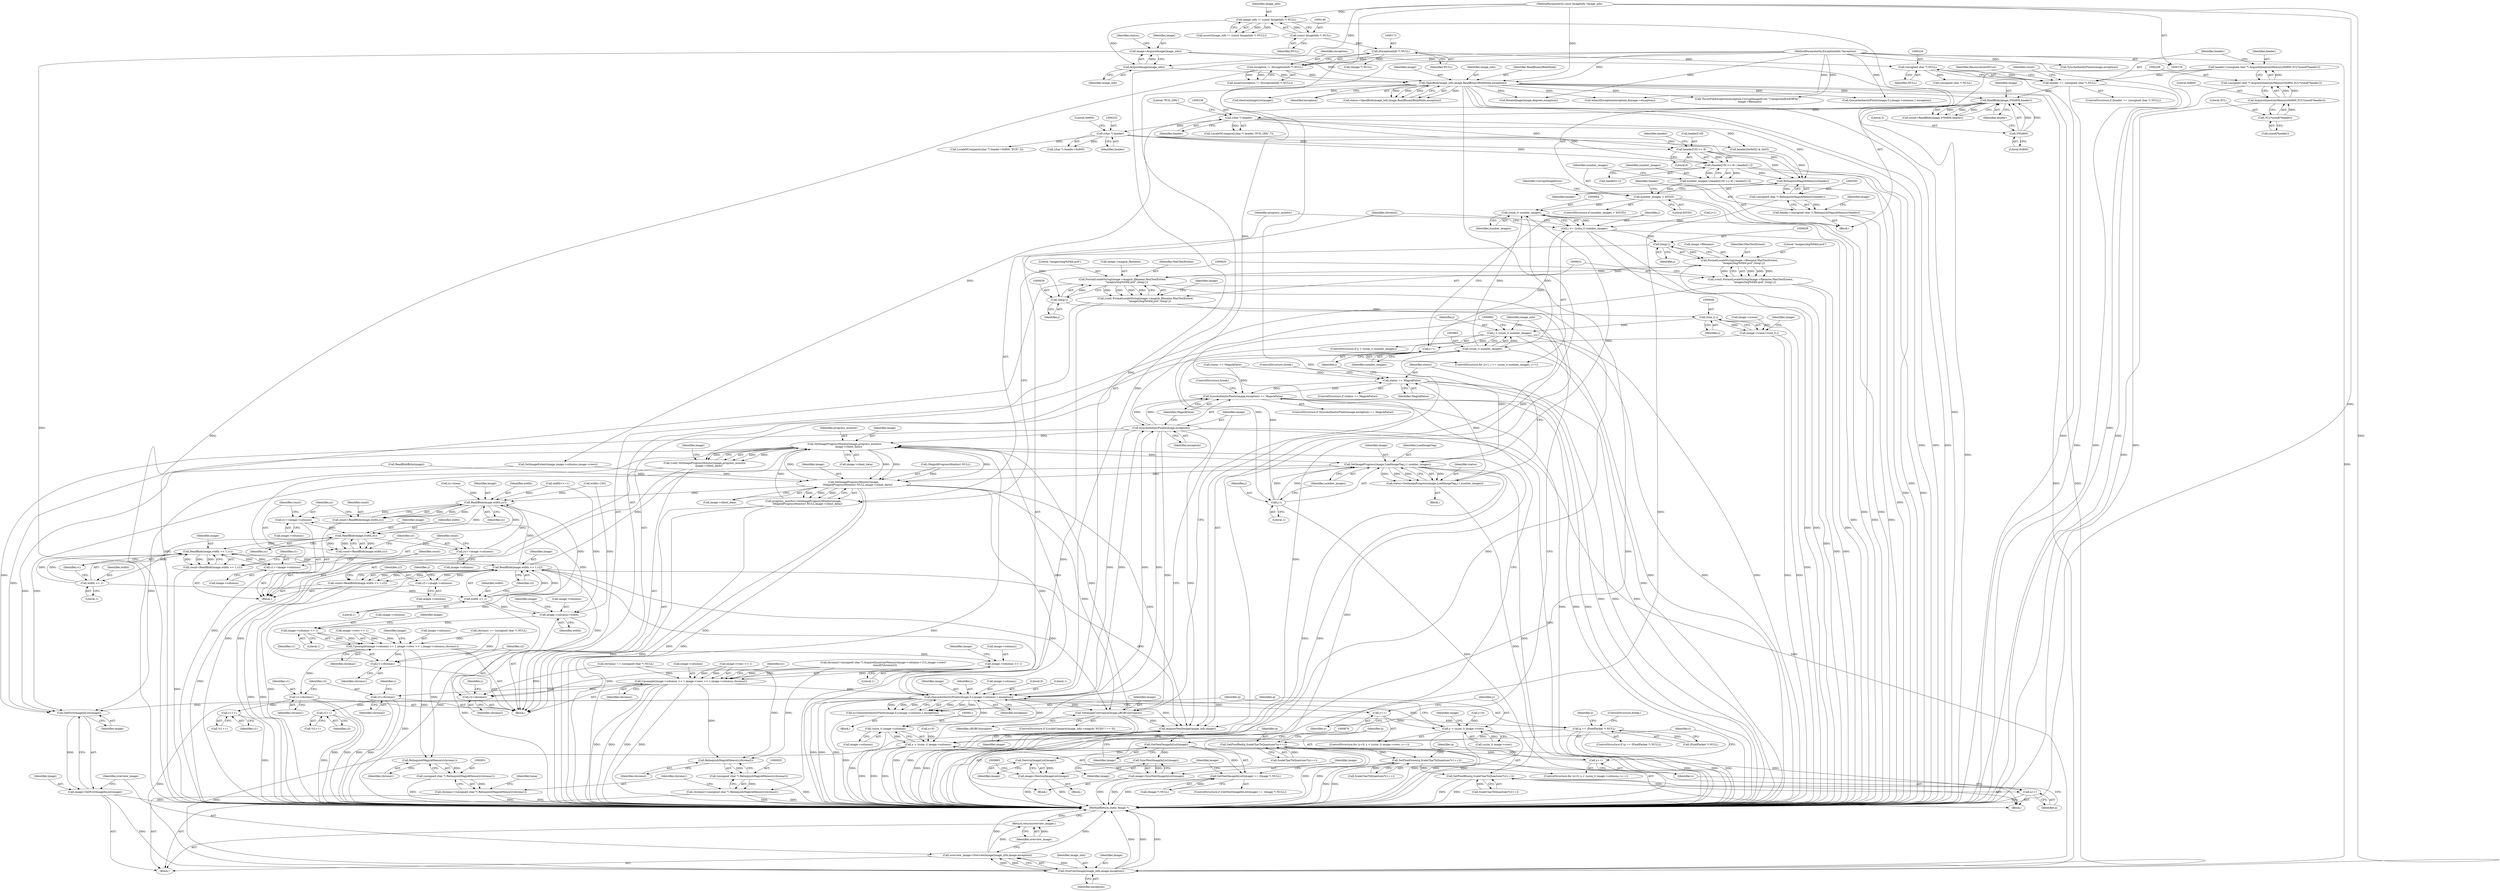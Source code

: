 digraph "0_ImageMagick_f6e9d0d9955e85bdd7540b251cd50d598dacc5e6_43@array" {
"1000275" [label="(Call,header[10] << 8)"];
"1000237" [label="(Call,(char *) header)"];
"1000227" [label="(Call,ReadBlob(image,3*0x800,header))"];
"1000187" [label="(Call,OpenBlob(image_info,image,ReadBinaryBlobMode,exception))"];
"1000183" [label="(Call,AcquireImage(image_info))"];
"1000143" [label="(Call,image_info != (const ImageInfo *) NULL)"];
"1000117" [label="(MethodParameterIn,const ImageInfo *image_info)"];
"1000145" [label="(Call,(const ImageInfo *) NULL)"];
"1000181" [label="(Call,image=AcquireImage(image_info))"];
"1000170" [label="(Call,exception != (ExceptionInfo *) NULL)"];
"1000118" [label="(MethodParameterIn,ExceptionInfo *exception)"];
"1000172" [label="(Call,(ExceptionInfo *) NULL)"];
"1000229" [label="(Call,3*0x800)"];
"1000217" [label="(Call,header == (unsigned char *) NULL)"];
"1000205" [label="(Call,header=(unsigned char *) AcquireQuantumMemory(0x800,3UL*sizeof(*header)))"];
"1000207" [label="(Call,(unsigned char *) AcquireQuantumMemory(0x800,3UL*sizeof(*header)))"];
"1000209" [label="(Call,AcquireQuantumMemory(0x800,3UL*sizeof(*header)))"];
"1000211" [label="(Call,3UL*sizeof(*header))"];
"1000219" [label="(Call,(unsigned char *) NULL)"];
"1000252" [label="(Call,(char *) header)"];
"1000274" [label="(Call,(header[10] << 8) | header[11])"];
"1000272" [label="(Call,number_images=(header[10] << 8) | header[11])"];
"1000284" [label="(Call,number_images > 65535)"];
"1000603" [label="(Call,(ssize_t) number_images)"];
"1000601" [label="(Call,j <= (ssize_t) number_images)"];
"1000627" [label="(Call,(long) j)"];
"1000621" [label="(Call,FormatLocaleString(image->filename,MaxTextExtent,\n          \"images/img%04ld.pcd\",(long) j))"];
"1000619" [label="(Call,(void) FormatLocaleString(image->filename,MaxTextExtent,\n          \"images/img%04ld.pcd\",(long) j))"];
"1000632" [label="(Call,FormatLocaleString(image->magick_filename,MaxTextExtent,\n          \"images/img%04ld.pcd\",(long) j))"];
"1000630" [label="(Call,(void) FormatLocaleString(image->magick_filename,MaxTextExtent,\n          \"images/img%04ld.pcd\",(long) j))"];
"1000638" [label="(Call,(long) j)"];
"1000645" [label="(Call,(size_t) j)"];
"1000641" [label="(Call,image->scene=(size_t) j)"];
"1000862" [label="(Call,j < (ssize_t) number_images)"];
"1000606" [label="(Call,j++)"];
"1000913" [label="(Call,j-1)"];
"1000910" [label="(Call,SetImageProgress(image,LoadImageTag,j-1,number_images))"];
"1000611" [label="(Call,SetImageProgressMonitor(image,\n          (MagickProgressMonitor) NULL,image->client_data))"];
"1000609" [label="(Call,progress_monitor=SetImageProgressMonitor(image,\n          (MagickProgressMonitor) NULL,image->client_data))"];
"1000893" [label="(Call,SetImageProgressMonitor(image,progress_monitor,\n          image->client_data))"];
"1000891" [label="(Call,(void) SetImageProgressMonitor(image,progress_monitor,\n          image->client_data))"];
"1000942" [label="(Call,GetFirstImageInList(image))"];
"1000940" [label="(Call,image=GetFirstImageInList(image))"];
"1000946" [label="(Call,OverviewImage(image_info,image,exception))"];
"1000944" [label="(Call,overview_image=OverviewImage(image_info,image,exception))"];
"1000950" [label="(Return,return(overview_image);)"];
"1000687" [label="(Call,ReadBlob(image,width,yy))"];
"1000685" [label="(Call,count=ReadBlob(image,width,yy))"];
"1000691" [label="(Call,yy+=image->columns)"];
"1000698" [label="(Call,ReadBlob(image,width,yy))"];
"1000696" [label="(Call,count=ReadBlob(image,width,yy))"];
"1000702" [label="(Call,yy+=image->columns)"];
"1000709" [label="(Call,ReadBlob(image,width >> 1,c1))"];
"1000707" [label="(Call,count=ReadBlob(image,width >> 1,c1))"];
"1000715" [label="(Call,c1+=image->columns)"];
"1000722" [label="(Call,ReadBlob(image,width >> 1,c2))"];
"1000720" [label="(Call,count=ReadBlob(image,width >> 1,c2))"];
"1000728" [label="(Call,c2+=image->columns)"];
"1000788" [label="(Call,QueueAuthenticPixels(image,0,y,image->columns,1,exception))"];
"1000783" [label="(Call,y++)"];
"1000776" [label="(Call,y < (ssize_t) image->rows)"];
"1000786" [label="(Call,q=QueueAuthenticPixels(image,0,y,image->columns,1,exception))"];
"1000798" [label="(Call,q == (PixelPacket *) NULL)"];
"1000818" [label="(Call,SetPixelRed(q,ScaleCharToQuantum(*yy++)))"];
"1000824" [label="(Call,SetPixelGreen(q,ScaleCharToQuantum(*c1++)))"];
"1000830" [label="(Call,SetPixelBlue(q,ScaleCharToQuantum(*c2++)))"];
"1000836" [label="(Call,q++)"];
"1000810" [label="(Call,(ssize_t) image->columns)"];
"1000808" [label="(Call,x < (ssize_t) image->columns)"];
"1000815" [label="(Call,x++)"];
"1000840" [label="(Call,SyncAuthenticPixels(image,exception))"];
"1000839" [label="(Call,SyncAuthenticPixels(image,exception) == MagickFalse)"];
"1000918" [label="(Call,status == MagickFalse)"];
"1000858" [label="(Call,SetImageColorspace(image,sRGBColorspace))"];
"1000868" [label="(Call,AcquireNextImage(image_info,image))"];
"1000873" [label="(Call,GetNextImageInList(image))"];
"1000872" [label="(Call,GetNextImageInList(image) == (Image *) NULL)"];
"1000881" [label="(Call,DestroyImageList(image))"];
"1000879" [label="(Call,image=DestroyImageList(image))"];
"1000889" [label="(Call,SyncNextImageInList(image))"];
"1000887" [label="(Call,image=SyncNextImageInList(image))"];
"1000711" [label="(Call,width >> 1)"];
"1000724" [label="(Call,width >> 1)"];
"1000648" [label="(Call,image->columns=width)"];
"1000734" [label="(Call,image->columns >> 1)"];
"1000733" [label="(Call,Upsample(image->columns >> 1,image->rows >> 1,image->columns,chroma1))"];
"1000666" [label="(Call,c1=chroma1)"];
"1000749" [label="(Call,image->columns >> 1)"];
"1000748" [label="(Call,Upsample(image->columns >> 1,image->rows >> 1,image->columns,chroma2))"];
"1000669" [label="(Call,c2=chroma2)"];
"1000769" [label="(Call,c2=chroma2)"];
"1000834" [label="(Call,c2++)"];
"1000926" [label="(Call,RelinquishMagickMemory(chroma2))"];
"1000924" [label="(Call,(unsigned char *) RelinquishMagickMemory(chroma2))"];
"1000922" [label="(Call,chroma2=(unsigned char *) RelinquishMagickMemory(chroma2))"];
"1000766" [label="(Call,c1=chroma1)"];
"1000828" [label="(Call,c1++)"];
"1000932" [label="(Call,RelinquishMagickMemory(chroma1))"];
"1000930" [label="(Call,(unsigned char *) RelinquishMagickMemory(chroma1))"];
"1000928" [label="(Call,chroma1=(unsigned char *) RelinquishMagickMemory(chroma1))"];
"1000908" [label="(Call,status=SetImageProgress(image,LoadImageTag,j-1,number_images))"];
"1000864" [label="(Call,(ssize_t) number_images)"];
"1000294" [label="(Call,RelinquishMagickMemory(header))"];
"1000292" [label="(Call,(unsigned char *) RelinquishMagickMemory(header))"];
"1000290" [label="(Call,header=(unsigned char *) RelinquishMagickMemory(header))"];
"1000799" [label="(Identifier,q)"];
"1000858" [label="(Call,SetImageColorspace(image,sRGBColorspace))"];
"1000941" [label="(Identifier,image)"];
"1000881" [label="(Call,DestroyImageList(image))"];
"1000597" [label="(ControlStructure,for (j=1; j <= (ssize_t) number_images; j++))"];
"1000608" [label="(Block,)"];
"1000630" [label="(Call,(void) FormatLocaleString(image->magick_filename,MaxTextExtent,\n          \"images/img%04ld.pcd\",(long) j))"];
"1000943" [label="(Identifier,image)"];
"1000837" [label="(Identifier,q)"];
"1000527" [label="(Call,chroma1 == (unsigned char *) NULL)"];
"1000911" [label="(Identifier,image)"];
"1000797" [label="(ControlStructure,if (q == (PixelPacket *) NULL))"];
"1000786" [label="(Call,q=QueueAuthenticPixels(image,0,y,image->columns,1,exception))"];
"1000723" [label="(Identifier,image)"];
"1000231" [label="(Literal,0x800)"];
"1000225" [label="(Call,count=ReadBlob(image,3*0x800,header))"];
"1000250" [label="(Call,LocaleNCompare((char *) header+0x800,\"PCD\",3))"];
"1000643" [label="(Identifier,image)"];
"1000843" [label="(Identifier,MagickFalse)"];
"1000912" [label="(Identifier,LoadImageTag)"];
"1000796" [label="(Identifier,exception)"];
"1000768" [label="(Identifier,chroma1)"];
"1000283" [label="(ControlStructure,if (number_images > 65535))"];
"1000847" [label="(Identifier,image)"];
"1000867" [label="(Block,)"];
"1000818" [label="(Call,SetPixelRed(q,ScaleCharToQuantum(*yy++)))"];
"1000842" [label="(Identifier,exception)"];
"1000641" [label="(Call,image->scene=(size_t) j)"];
"1000754" [label="(Call,image->rows >> 1)"];
"1000839" [label="(Call,SyncAuthenticPixels(image,exception) == MagickFalse)"];
"1001221" [label="(Call,QueueAuthenticPixels(image,0,y,image->columns,1,exception))"];
"1000671" [label="(Identifier,chroma2)"];
"1000626" [label="(Literal,\"images/img%04ld.pcd\")"];
"1000770" [label="(Identifier,c2)"];
"1000445" [label="(Call,InheritException(exception,&image->exception))"];
"1000774" [label="(Identifier,y)"];
"1000274" [label="(Call,(header[10] << 8) | header[11])"];
"1000918" [label="(Call,status == MagickFalse)"];
"1000598" [label="(Call,j=1)"];
"1000944" [label="(Call,overview_image=OverviewImage(image_info,image,exception))"];
"1000300" [label="(Identifier,image)"];
"1000860" [label="(Identifier,sRGBColorspace)"];
"1000805" [label="(Call,x=0)"];
"1000870" [label="(Identifier,image)"];
"1000616" [label="(Call,image->client_data)"];
"1000273" [label="(Identifier,number_images)"];
"1000189" [label="(Identifier,image)"];
"1000237" [label="(Call,(char *) header)"];
"1000292" [label="(Call,(unsigned char *) RelinquishMagickMemory(header))"];
"1000772" [label="(ControlStructure,for (y=0; y < (ssize_t) image->rows; y++))"];
"1000187" [label="(Call,OpenBlob(image_info,image,ReadBinaryBlobMode,exception))"];
"1000227" [label="(Call,ReadBlob(image,3*0x800,header))"];
"1000733" [label="(Call,Upsample(image->columns >> 1,image->rows >> 1,image->columns,chroma1))"];
"1000862" [label="(Call,j < (ssize_t) number_images)"];
"1000603" [label="(Call,(ssize_t) number_images)"];
"1000199" [label="(Call,DestroyImageList(image))"];
"1000218" [label="(Identifier,header)"];
"1000859" [label="(Identifier,image)"];
"1000872" [label="(Call,GetNextImageInList(image) == (Image *) NULL)"];
"1000764" [label="(Identifier,yy)"];
"1000945" [label="(Identifier,overview_image)"];
"1000871" [label="(ControlStructure,if (GetNextImageInList(image) == (Image *) NULL))"];
"1000878" [label="(Block,)"];
"1000207" [label="(Call,(unsigned char *) AcquireQuantumMemory(0x800,3UL*sizeof(*header)))"];
"1000789" [label="(Identifier,image)"];
"1000636" [label="(Identifier,MaxTextExtent)"];
"1000874" [label="(Identifier,image)"];
"1000767" [label="(Identifier,c1)"];
"1000921" [label="(ControlStructure,break;)"];
"1000910" [label="(Call,SetImageProgress(image,LoadImageTag,j-1,number_images))"];
"1000829" [label="(Identifier,c1)"];
"1000230" [label="(Literal,3)"];
"1000143" [label="(Call,image_info != (const ImageInfo *) NULL)"];
"1000798" [label="(Call,q == (PixelPacket *) NULL)"];
"1000806" [label="(Identifier,x)"];
"1000844" [label="(ControlStructure,break;)"];
"1000223" [label="(Identifier,ResourceLimitError)"];
"1000927" [label="(Identifier,chroma2)"];
"1000716" [label="(Identifier,c1)"];
"1000830" [label="(Call,SetPixelBlue(q,ScaleCharToQuantum(*c2++)))"];
"1000923" [label="(Identifier,chroma2)"];
"1000773" [label="(Call,y=0)"];
"1000704" [label="(Call,image->columns)"];
"1000744" [label="(Call,image->columns)"];
"1000211" [label="(Call,3UL*sizeof(*header))"];
"1000670" [label="(Identifier,c2)"];
"1000882" [label="(Identifier,image)"];
"1000756" [label="(Identifier,image)"];
"1000891" [label="(Call,(void) SetImageProgressMonitor(image,progress_monitor,\n          image->client_data))"];
"1000533" [label="(Call,chroma2 == (unsigned char *) NULL)"];
"1000895" [label="(Identifier,progress_monitor)"];
"1000210" [label="(Literal,0x800)"];
"1000734" [label="(Call,image->columns >> 1)"];
"1000889" [label="(Call,SyncNextImageInList(image))"];
"1000873" [label="(Call,GetNextImageInList(image))"];
"1000645" [label="(Call,(size_t) j)"];
"1000916" [label="(Identifier,number_images)"];
"1000607" [label="(Identifier,j)"];
"1000777" [label="(Identifier,y)"];
"1000697" [label="(Identifier,count)"];
"1000285" [label="(Identifier,number_images)"];
"1000820" [label="(Call,ScaleCharToQuantum(*yy++))"];
"1000787" [label="(Identifier,q)"];
"1000667" [label="(Identifier,c1)"];
"1000791" [label="(Identifier,y)"];
"1000601" [label="(Call,j <= (ssize_t) number_images)"];
"1000663" [label="(Call,yy=luma)"];
"1000291" [label="(Identifier,header)"];
"1000725" [label="(Identifier,width)"];
"1000699" [label="(Identifier,image)"];
"1000721" [label="(Identifier,count)"];
"1000713" [label="(Literal,1)"];
"1000169" [label="(Call,assert(exception != (ExceptionInfo *) NULL))"];
"1000748" [label="(Call,Upsample(image->columns >> 1,image->rows >> 1,image->columns,chroma2))"];
"1000212" [label="(Literal,3UL)"];
"1000172" [label="(Call,(ExceptionInfo *) NULL)"];
"1000879" [label="(Call,image=DestroyImageList(image))"];
"1000637" [label="(Literal,\"images/img%04ld.pcd\")"];
"1000949" [label="(Identifier,exception)"];
"1000947" [label="(Identifier,image_info)"];
"1000276" [label="(Call,header[10])"];
"1000206" [label="(Identifier,header)"];
"1000226" [label="(Identifier,count)"];
"1000186" [label="(Identifier,status)"];
"1000689" [label="(Identifier,width)"];
"1000875" [label="(Call,(Image *) NULL)"];
"1000370" [label="(Call,width=192)"];
"1000808" [label="(Call,x < (ssize_t) image->columns)"];
"1000703" [label="(Identifier,yy)"];
"1000868" [label="(Call,AcquireNextImage(image_info,image))"];
"1000717" [label="(Call,image->columns)"];
"1000715" [label="(Call,c1+=image->columns)"];
"1000727" [label="(Identifier,c2)"];
"1000942" [label="(Call,GetFirstImageInList(image))"];
"1000890" [label="(Identifier,image)"];
"1000649" [label="(Call,image->columns)"];
"1000255" [label="(Literal,0x800)"];
"1000826" [label="(Call,ScaleCharToQuantum(*c1++))"];
"1000267" [label="(Call,header[0x0e02] & 0x03)"];
"1000688" [label="(Identifier,image)"];
"1000684" [label="(Block,)"];
"1000834" [label="(Call,c2++)"];
"1000669" [label="(Call,c2=chroma2)"];
"1000816" [label="(Identifier,x)"];
"1000286" [label="(Literal,65535)"];
"1001273" [label="(Call,SyncAuthenticPixels(image,exception))"];
"1000815" [label="(Call,x++)"];
"1000935" [label="(Identifier,luma)"];
"1000735" [label="(Call,image->columns)"];
"1000147" [label="(Identifier,NULL)"];
"1000117" [label="(MethodParameterIn,const ImageInfo *image_info)"];
"1000832" [label="(Call,ScaleCharToQuantum(*c2++))"];
"1000638" [label="(Call,(long) j)"];
"1000191" [label="(Identifier,exception)"];
"1000929" [label="(Identifier,chroma1)"];
"1000792" [label="(Call,image->columns)"];
"1000622" [label="(Call,image->filename)"];
"1000711" [label="(Call,width >> 1)"];
"1000213" [label="(Call,sizeof(*header))"];
"1000724" [label="(Call,width >> 1)"];
"1000915" [label="(Literal,1)"];
"1000863" [label="(Identifier,j)"];
"1000619" [label="(Call,(void) FormatLocaleString(image->filename,MaxTextExtent,\n          \"images/img%04ld.pcd\",(long) j))"];
"1000800" [label="(Call,(PixelPacket *) NULL)"];
"1000838" [label="(ControlStructure,if (SyncAuthenticPixels(image,exception) == MagickFalse))"];
"1000810" [label="(Call,(ssize_t) image->columns)"];
"1000887" [label="(Call,image=SyncNextImageInList(image))"];
"1000185" [label="(Call,status=OpenBlob(image_info,image,ReadBinaryBlobMode,exception))"];
"1000236" [label="(Call,LocaleNCompare((char *) header,\"PCD_OPA\",7))"];
"1000587" [label="(Call,ReadBlobByte(image))"];
"1000920" [label="(Identifier,MagickFalse)"];
"1000932" [label="(Call,RelinquishMagickMemory(chroma1))"];
"1000909" [label="(Identifier,status)"];
"1000441" [label="(Call,status == MagickFalse)"];
"1000219" [label="(Call,(unsigned char *) NULL)"];
"1000251" [label="(Call,(char *) header+0x800)"];
"1000609" [label="(Call,progress_monitor=SetImageProgressMonitor(image,\n          (MagickProgressMonitor) NULL,image->client_data))"];
"1000836" [label="(Call,q++)"];
"1000749" [label="(Call,image->columns >> 1)"];
"1000611" [label="(Call,SetImageProgressMonitor(image,\n          (MagickProgressMonitor) NULL,image->client_data))"];
"1000739" [label="(Call,image->rows >> 1)"];
"1000738" [label="(Literal,1)"];
"1000284" [label="(Call,number_images > 65535)"];
"1000652" [label="(Identifier,width)"];
"1000766" [label="(Call,c1=chroma1)"];
"1000290" [label="(Call,header=(unsigned char *) RelinquishMagickMemory(header))"];
"1000491" [label="(Call,chroma2=(unsigned char *) AcquireQuantumMemory(image->columns+1UL,image->rows*\n    sizeof(*chroma2)))"];
"1000902" [label="(Identifier,image)"];
"1000790" [label="(Literal,0)"];
"1000720" [label="(Call,count=ReadBlob(image,width >> 1,c2))"];
"1000294" [label="(Call,RelinquishMagickMemory(header))"];
"1000864" [label="(Call,(ssize_t) number_images)"];
"1000432" [label="(Call,SetImageExtent(image,image->columns,image->rows))"];
"1000696" [label="(Call,count=ReadBlob(image,width,yy))"];
"1000288" [label="(Identifier,CorruptImageError)"];
"1000827" [label="(Call,*c1++)"];
"1000709" [label="(Call,ReadBlob(image,width >> 1,c1))"];
"1000880" [label="(Identifier,image)"];
"1000869" [label="(Identifier,image_info)"];
"1000861" [label="(ControlStructure,if (j < (ssize_t) number_images))"];
"1000205" [label="(Call,header=(unsigned char *) AcquireQuantumMemory(0x800,3UL*sizeof(*header)))"];
"1000812" [label="(Call,image->columns)"];
"1000682" [label="(Identifier,y)"];
"1000642" [label="(Call,image->scene)"];
"1000217" [label="(Call,header == (unsigned char *) NULL)"];
"1000183" [label="(Call,AcquireImage(image_info))"];
"1000232" [label="(Identifier,header)"];
"1000254" [label="(Identifier,header)"];
"1000648" [label="(Call,image->columns=width)"];
"1000835" [label="(Identifier,c2)"];
"1000702" [label="(Call,yy+=image->columns)"];
"1000692" [label="(Identifier,yy)"];
"1000751" [label="(Identifier,image)"];
"1000605" [label="(Identifier,number_images)"];
"1000951" [label="(Identifier,overview_image)"];
"1000606" [label="(Call,j++)"];
"1000281" [label="(Identifier,header)"];
"1000171" [label="(Identifier,exception)"];
"1000888" [label="(Identifier,image)"];
"1000240" [label="(Literal,\"PCD_OPA\")"];
"1000804" [label="(ControlStructure,for (x=0; x < (ssize_t) image->columns; x++))"];
"1000930" [label="(Call,(unsigned char *) RelinquishMagickMemory(chroma1))"];
"1000252" [label="(Call,(char *) header)"];
"1000841" [label="(Identifier,image)"];
"1000750" [label="(Call,image->columns)"];
"1000817" [label="(Block,)"];
"1000650" [label="(Identifier,image)"];
"1000708" [label="(Identifier,count)"];
"1000239" [label="(Identifier,header)"];
"1000914" [label="(Identifier,j)"];
"1000221" [label="(Identifier,NULL)"];
"1000762" [label="(Identifier,chroma2)"];
"1000866" [label="(Identifier,number_images)"];
"1000170" [label="(Call,exception != (ExceptionInfo *) NULL)"];
"1000668" [label="(Identifier,chroma1)"];
"1000769" [label="(Call,c2=chroma2)"];
"1000712" [label="(Identifier,width)"];
"1000785" [label="(Block,)"];
"1000602" [label="(Identifier,j)"];
"1000593" [label="(Block,)"];
"1000819" [label="(Identifier,q)"];
"1000655" [label="(Identifier,image)"];
"1000771" [label="(Identifier,chroma2)"];
"1000181" [label="(Call,image=AcquireImage(image_info))"];
"1000632" [label="(Call,FormatLocaleString(image->magick_filename,MaxTextExtent,\n          \"images/img%04ld.pcd\",(long) j))"];
"1000621" [label="(Call,FormatLocaleString(image->filename,MaxTextExtent,\n          \"images/img%04ld.pcd\",(long) j))"];
"1000228" [label="(Identifier,image)"];
"1000188" [label="(Identifier,image_info)"];
"1000647" [label="(Identifier,j)"];
"1000783" [label="(Call,y++)"];
"1000828" [label="(Call,c1++)"];
"1000640" [label="(Identifier,j)"];
"1000896" [label="(Call,image->client_data)"];
"1000279" [label="(Literal,8)"];
"1000913" [label="(Call,j-1)"];
"1000119" [label="(Block,)"];
"1000202" [label="(Call,(Image *) NULL)"];
"1000216" [label="(ControlStructure,if (header == (unsigned char *) NULL))"];
"1000729" [label="(Identifier,c2)"];
"1000390" [label="(Call,width<<=1)"];
"1000174" [label="(Identifier,NULL)"];
"1000627" [label="(Call,(long) j)"];
"1000907" [label="(Block,)"];
"1000209" [label="(Call,AcquireQuantumMemory(0x800,3UL*sizeof(*header)))"];
"1000612" [label="(Identifier,image)"];
"1000776" [label="(Call,y < (ssize_t) image->rows)"];
"1000272" [label="(Call,number_images=(header[10] << 8) | header[11])"];
"1000700" [label="(Identifier,width)"];
"1000674" [label="(Identifier,y)"];
"1000840" [label="(Call,SyncAuthenticPixels(image,exception))"];
"1000948" [label="(Identifier,image)"];
"1000893" [label="(Call,SetImageProgressMonitor(image,progress_monitor,\n          image->client_data))"];
"1001326" [label="(Call,ThrowFileException(exception,CorruptImageError,\"UnexpectedEndOfFile\",\n      image->filename))"];
"1000788" [label="(Call,QueueAuthenticPixels(image,0,y,image->columns,1,exception))"];
"1000633" [label="(Call,image->magick_filename)"];
"1000529" [label="(Call,(unsigned char *) NULL)"];
"1000142" [label="(Call,assert(image_info != (const ImageInfo *) NULL))"];
"1000118" [label="(MethodParameterIn,ExceptionInfo *exception)"];
"1000803" [label="(ControlStructure,break;)"];
"1000690" [label="(Identifier,yy)"];
"1000691" [label="(Call,yy+=image->columns)"];
"1000784" [label="(Identifier,y)"];
"1000928" [label="(Call,chroma1=(unsigned char *) RelinquishMagickMemory(chroma1))"];
"1000728" [label="(Call,c2+=image->columns)"];
"1000280" [label="(Call,header[11])"];
"1000778" [label="(Call,(ssize_t) image->rows)"];
"1000184" [label="(Identifier,image_info)"];
"1000275" [label="(Call,header[10] << 8)"];
"1000850" [label="(ControlStructure,if (LocaleCompare(image_info->magick,\"PCDS\") == 0))"];
"1000714" [label="(Identifier,c1)"];
"1000726" [label="(Literal,1)"];
"1000686" [label="(Identifier,count)"];
"1000894" [label="(Identifier,image)"];
"1001481" [label="(MethodReturn,static Image *)"];
"1000687" [label="(Call,ReadBlob(image,width,yy))"];
"1000741" [label="(Identifier,image)"];
"1000698" [label="(Call,ReadBlob(image,width,yy))"];
"1000795" [label="(Literal,1)"];
"1000946" [label="(Call,OverviewImage(image_info,image,exception))"];
"1000295" [label="(Identifier,header)"];
"1000707" [label="(Call,count=ReadBlob(image,width >> 1,c1))"];
"1000701" [label="(Identifier,yy)"];
"1000759" [label="(Call,image->columns)"];
"1000629" [label="(Identifier,j)"];
"1000824" [label="(Call,SetPixelGreen(q,ScaleCharToQuantum(*c1++)))"];
"1000144" [label="(Identifier,image_info)"];
"1000710" [label="(Identifier,image)"];
"1000809" [label="(Identifier,x)"];
"1000753" [label="(Literal,1)"];
"1000190" [label="(Identifier,ReadBinaryBlobMode)"];
"1000610" [label="(Identifier,progress_monitor)"];
"1000833" [label="(Call,*c2++)"];
"1001365" [label="(Call,RotateImage(image,degrees,exception))"];
"1000145" [label="(Call,(const ImageInfo *) NULL)"];
"1000685" [label="(Call,count=ReadBlob(image,width,yy))"];
"1000926" [label="(Call,RelinquishMagickMemory(chroma2))"];
"1000924" [label="(Call,(unsigned char *) RelinquishMagickMemory(chroma2))"];
"1000933" [label="(Identifier,chroma1)"];
"1000693" [label="(Call,image->columns)"];
"1000919" [label="(Identifier,status)"];
"1000613" [label="(Call,(MagickProgressMonitor) NULL)"];
"1000730" [label="(Call,image->columns)"];
"1000940" [label="(Call,image=GetFirstImageInList(image))"];
"1000917" [label="(ControlStructure,if (status == MagickFalse))"];
"1000747" [label="(Identifier,chroma1)"];
"1000831" [label="(Identifier,q)"];
"1000908" [label="(Call,status=SetImageProgress(image,LoadImageTag,j-1,number_images))"];
"1000722" [label="(Call,ReadBlob(image,width >> 1,c2))"];
"1000922" [label="(Call,chroma2=(unsigned char *) RelinquishMagickMemory(chroma2))"];
"1000625" [label="(Identifier,MaxTextExtent)"];
"1000950" [label="(Return,return(overview_image);)"];
"1000182" [label="(Identifier,image)"];
"1000666" [label="(Call,c1=chroma1)"];
"1000825" [label="(Identifier,q)"];
"1000229" [label="(Call,3*0x800)"];
"1000275" -> "1000274"  [label="AST: "];
"1000275" -> "1000279"  [label="CFG: "];
"1000276" -> "1000275"  [label="AST: "];
"1000279" -> "1000275"  [label="AST: "];
"1000281" -> "1000275"  [label="CFG: "];
"1000275" -> "1001481"  [label="DDG: "];
"1000275" -> "1000274"  [label="DDG: "];
"1000275" -> "1000274"  [label="DDG: "];
"1000237" -> "1000275"  [label="DDG: "];
"1000252" -> "1000275"  [label="DDG: "];
"1000275" -> "1000294"  [label="DDG: "];
"1000237" -> "1000236"  [label="AST: "];
"1000237" -> "1000239"  [label="CFG: "];
"1000238" -> "1000237"  [label="AST: "];
"1000239" -> "1000237"  [label="AST: "];
"1000240" -> "1000237"  [label="CFG: "];
"1000237" -> "1000236"  [label="DDG: "];
"1000227" -> "1000237"  [label="DDG: "];
"1000237" -> "1000252"  [label="DDG: "];
"1000237" -> "1000267"  [label="DDG: "];
"1000237" -> "1000274"  [label="DDG: "];
"1000237" -> "1000294"  [label="DDG: "];
"1000227" -> "1000225"  [label="AST: "];
"1000227" -> "1000232"  [label="CFG: "];
"1000228" -> "1000227"  [label="AST: "];
"1000229" -> "1000227"  [label="AST: "];
"1000232" -> "1000227"  [label="AST: "];
"1000225" -> "1000227"  [label="CFG: "];
"1000227" -> "1001481"  [label="DDG: "];
"1000227" -> "1000225"  [label="DDG: "];
"1000227" -> "1000225"  [label="DDG: "];
"1000227" -> "1000225"  [label="DDG: "];
"1000187" -> "1000227"  [label="DDG: "];
"1000229" -> "1000227"  [label="DDG: "];
"1000229" -> "1000227"  [label="DDG: "];
"1000217" -> "1000227"  [label="DDG: "];
"1000227" -> "1000432"  [label="DDG: "];
"1000187" -> "1000185"  [label="AST: "];
"1000187" -> "1000191"  [label="CFG: "];
"1000188" -> "1000187"  [label="AST: "];
"1000189" -> "1000187"  [label="AST: "];
"1000190" -> "1000187"  [label="AST: "];
"1000191" -> "1000187"  [label="AST: "];
"1000185" -> "1000187"  [label="CFG: "];
"1000187" -> "1001481"  [label="DDG: "];
"1000187" -> "1001481"  [label="DDG: "];
"1000187" -> "1001481"  [label="DDG: "];
"1000187" -> "1000185"  [label="DDG: "];
"1000187" -> "1000185"  [label="DDG: "];
"1000187" -> "1000185"  [label="DDG: "];
"1000187" -> "1000185"  [label="DDG: "];
"1000183" -> "1000187"  [label="DDG: "];
"1000117" -> "1000187"  [label="DDG: "];
"1000181" -> "1000187"  [label="DDG: "];
"1000170" -> "1000187"  [label="DDG: "];
"1000118" -> "1000187"  [label="DDG: "];
"1000187" -> "1000199"  [label="DDG: "];
"1000187" -> "1000445"  [label="DDG: "];
"1000187" -> "1000788"  [label="DDG: "];
"1000187" -> "1000868"  [label="DDG: "];
"1000187" -> "1000946"  [label="DDG: "];
"1000187" -> "1000946"  [label="DDG: "];
"1000187" -> "1001221"  [label="DDG: "];
"1000187" -> "1001326"  [label="DDG: "];
"1000187" -> "1001365"  [label="DDG: "];
"1000183" -> "1000181"  [label="AST: "];
"1000183" -> "1000184"  [label="CFG: "];
"1000184" -> "1000183"  [label="AST: "];
"1000181" -> "1000183"  [label="CFG: "];
"1000183" -> "1000181"  [label="DDG: "];
"1000143" -> "1000183"  [label="DDG: "];
"1000117" -> "1000183"  [label="DDG: "];
"1000143" -> "1000142"  [label="AST: "];
"1000143" -> "1000145"  [label="CFG: "];
"1000144" -> "1000143"  [label="AST: "];
"1000145" -> "1000143"  [label="AST: "];
"1000142" -> "1000143"  [label="CFG: "];
"1000143" -> "1001481"  [label="DDG: "];
"1000143" -> "1000142"  [label="DDG: "];
"1000143" -> "1000142"  [label="DDG: "];
"1000117" -> "1000143"  [label="DDG: "];
"1000145" -> "1000143"  [label="DDG: "];
"1000117" -> "1000116"  [label="AST: "];
"1000117" -> "1001481"  [label="DDG: "];
"1000117" -> "1000868"  [label="DDG: "];
"1000117" -> "1000946"  [label="DDG: "];
"1000145" -> "1000147"  [label="CFG: "];
"1000146" -> "1000145"  [label="AST: "];
"1000147" -> "1000145"  [label="AST: "];
"1000145" -> "1000172"  [label="DDG: "];
"1000181" -> "1000119"  [label="AST: "];
"1000182" -> "1000181"  [label="AST: "];
"1000186" -> "1000181"  [label="CFG: "];
"1000181" -> "1001481"  [label="DDG: "];
"1000170" -> "1000169"  [label="AST: "];
"1000170" -> "1000172"  [label="CFG: "];
"1000171" -> "1000170"  [label="AST: "];
"1000172" -> "1000170"  [label="AST: "];
"1000169" -> "1000170"  [label="CFG: "];
"1000170" -> "1001481"  [label="DDG: "];
"1000170" -> "1000169"  [label="DDG: "];
"1000170" -> "1000169"  [label="DDG: "];
"1000118" -> "1000170"  [label="DDG: "];
"1000172" -> "1000170"  [label="DDG: "];
"1000118" -> "1000116"  [label="AST: "];
"1000118" -> "1001481"  [label="DDG: "];
"1000118" -> "1000445"  [label="DDG: "];
"1000118" -> "1000788"  [label="DDG: "];
"1000118" -> "1000840"  [label="DDG: "];
"1000118" -> "1000946"  [label="DDG: "];
"1000118" -> "1001221"  [label="DDG: "];
"1000118" -> "1001273"  [label="DDG: "];
"1000118" -> "1001326"  [label="DDG: "];
"1000118" -> "1001365"  [label="DDG: "];
"1000172" -> "1000174"  [label="CFG: "];
"1000173" -> "1000172"  [label="AST: "];
"1000174" -> "1000172"  [label="AST: "];
"1000172" -> "1000202"  [label="DDG: "];
"1000172" -> "1000219"  [label="DDG: "];
"1000229" -> "1000231"  [label="CFG: "];
"1000230" -> "1000229"  [label="AST: "];
"1000231" -> "1000229"  [label="AST: "];
"1000232" -> "1000229"  [label="CFG: "];
"1000217" -> "1000216"  [label="AST: "];
"1000217" -> "1000219"  [label="CFG: "];
"1000218" -> "1000217"  [label="AST: "];
"1000219" -> "1000217"  [label="AST: "];
"1000223" -> "1000217"  [label="CFG: "];
"1000226" -> "1000217"  [label="CFG: "];
"1000217" -> "1001481"  [label="DDG: "];
"1000217" -> "1001481"  [label="DDG: "];
"1000205" -> "1000217"  [label="DDG: "];
"1000219" -> "1000217"  [label="DDG: "];
"1000205" -> "1000119"  [label="AST: "];
"1000205" -> "1000207"  [label="CFG: "];
"1000206" -> "1000205"  [label="AST: "];
"1000207" -> "1000205"  [label="AST: "];
"1000218" -> "1000205"  [label="CFG: "];
"1000205" -> "1001481"  [label="DDG: "];
"1000207" -> "1000205"  [label="DDG: "];
"1000207" -> "1000209"  [label="CFG: "];
"1000208" -> "1000207"  [label="AST: "];
"1000209" -> "1000207"  [label="AST: "];
"1000207" -> "1001481"  [label="DDG: "];
"1000209" -> "1000207"  [label="DDG: "];
"1000209" -> "1000207"  [label="DDG: "];
"1000209" -> "1000211"  [label="CFG: "];
"1000210" -> "1000209"  [label="AST: "];
"1000211" -> "1000209"  [label="AST: "];
"1000209" -> "1001481"  [label="DDG: "];
"1000211" -> "1000209"  [label="DDG: "];
"1000211" -> "1000213"  [label="CFG: "];
"1000212" -> "1000211"  [label="AST: "];
"1000213" -> "1000211"  [label="AST: "];
"1000219" -> "1000221"  [label="CFG: "];
"1000220" -> "1000219"  [label="AST: "];
"1000221" -> "1000219"  [label="AST: "];
"1000219" -> "1001481"  [label="DDG: "];
"1000219" -> "1000529"  [label="DDG: "];
"1000252" -> "1000251"  [label="AST: "];
"1000252" -> "1000254"  [label="CFG: "];
"1000253" -> "1000252"  [label="AST: "];
"1000254" -> "1000252"  [label="AST: "];
"1000255" -> "1000252"  [label="CFG: "];
"1000252" -> "1000250"  [label="DDG: "];
"1000252" -> "1000251"  [label="DDG: "];
"1000252" -> "1000267"  [label="DDG: "];
"1000252" -> "1000274"  [label="DDG: "];
"1000252" -> "1000294"  [label="DDG: "];
"1000274" -> "1000272"  [label="AST: "];
"1000274" -> "1000280"  [label="CFG: "];
"1000280" -> "1000274"  [label="AST: "];
"1000272" -> "1000274"  [label="CFG: "];
"1000274" -> "1001481"  [label="DDG: "];
"1000274" -> "1001481"  [label="DDG: "];
"1000274" -> "1000272"  [label="DDG: "];
"1000274" -> "1000272"  [label="DDG: "];
"1000274" -> "1000294"  [label="DDG: "];
"1000272" -> "1000119"  [label="AST: "];
"1000273" -> "1000272"  [label="AST: "];
"1000285" -> "1000272"  [label="CFG: "];
"1000272" -> "1001481"  [label="DDG: "];
"1000272" -> "1000284"  [label="DDG: "];
"1000284" -> "1000283"  [label="AST: "];
"1000284" -> "1000286"  [label="CFG: "];
"1000285" -> "1000284"  [label="AST: "];
"1000286" -> "1000284"  [label="AST: "];
"1000288" -> "1000284"  [label="CFG: "];
"1000291" -> "1000284"  [label="CFG: "];
"1000284" -> "1001481"  [label="DDG: "];
"1000284" -> "1001481"  [label="DDG: "];
"1000284" -> "1000603"  [label="DDG: "];
"1000603" -> "1000601"  [label="AST: "];
"1000603" -> "1000605"  [label="CFG: "];
"1000604" -> "1000603"  [label="AST: "];
"1000605" -> "1000603"  [label="AST: "];
"1000601" -> "1000603"  [label="CFG: "];
"1000603" -> "1001481"  [label="DDG: "];
"1000603" -> "1000601"  [label="DDG: "];
"1000864" -> "1000603"  [label="DDG: "];
"1000910" -> "1000603"  [label="DDG: "];
"1000603" -> "1000864"  [label="DDG: "];
"1000601" -> "1000597"  [label="AST: "];
"1000602" -> "1000601"  [label="AST: "];
"1000610" -> "1000601"  [label="CFG: "];
"1000923" -> "1000601"  [label="CFG: "];
"1000601" -> "1001481"  [label="DDG: "];
"1000601" -> "1001481"  [label="DDG: "];
"1000601" -> "1001481"  [label="DDG: "];
"1000606" -> "1000601"  [label="DDG: "];
"1000598" -> "1000601"  [label="DDG: "];
"1000601" -> "1000627"  [label="DDG: "];
"1000627" -> "1000621"  [label="AST: "];
"1000627" -> "1000629"  [label="CFG: "];
"1000628" -> "1000627"  [label="AST: "];
"1000629" -> "1000627"  [label="AST: "];
"1000621" -> "1000627"  [label="CFG: "];
"1000627" -> "1000621"  [label="DDG: "];
"1000627" -> "1000638"  [label="DDG: "];
"1000621" -> "1000619"  [label="AST: "];
"1000622" -> "1000621"  [label="AST: "];
"1000625" -> "1000621"  [label="AST: "];
"1000626" -> "1000621"  [label="AST: "];
"1000619" -> "1000621"  [label="CFG: "];
"1000621" -> "1001481"  [label="DDG: "];
"1000621" -> "1000619"  [label="DDG: "];
"1000621" -> "1000619"  [label="DDG: "];
"1000621" -> "1000619"  [label="DDG: "];
"1000621" -> "1000619"  [label="DDG: "];
"1000632" -> "1000621"  [label="DDG: "];
"1000621" -> "1000632"  [label="DDG: "];
"1000619" -> "1000608"  [label="AST: "];
"1000620" -> "1000619"  [label="AST: "];
"1000631" -> "1000619"  [label="CFG: "];
"1000619" -> "1001481"  [label="DDG: "];
"1000619" -> "1001481"  [label="DDG: "];
"1000632" -> "1000630"  [label="AST: "];
"1000632" -> "1000638"  [label="CFG: "];
"1000633" -> "1000632"  [label="AST: "];
"1000636" -> "1000632"  [label="AST: "];
"1000637" -> "1000632"  [label="AST: "];
"1000638" -> "1000632"  [label="AST: "];
"1000630" -> "1000632"  [label="CFG: "];
"1000632" -> "1001481"  [label="DDG: "];
"1000632" -> "1001481"  [label="DDG: "];
"1000632" -> "1001481"  [label="DDG: "];
"1000632" -> "1000630"  [label="DDG: "];
"1000632" -> "1000630"  [label="DDG: "];
"1000632" -> "1000630"  [label="DDG: "];
"1000632" -> "1000630"  [label="DDG: "];
"1000638" -> "1000632"  [label="DDG: "];
"1000630" -> "1000608"  [label="AST: "];
"1000631" -> "1000630"  [label="AST: "];
"1000643" -> "1000630"  [label="CFG: "];
"1000630" -> "1001481"  [label="DDG: "];
"1000630" -> "1001481"  [label="DDG: "];
"1000638" -> "1000640"  [label="CFG: "];
"1000639" -> "1000638"  [label="AST: "];
"1000640" -> "1000638"  [label="AST: "];
"1000638" -> "1000645"  [label="DDG: "];
"1000645" -> "1000641"  [label="AST: "];
"1000645" -> "1000647"  [label="CFG: "];
"1000646" -> "1000645"  [label="AST: "];
"1000647" -> "1000645"  [label="AST: "];
"1000641" -> "1000645"  [label="CFG: "];
"1000645" -> "1001481"  [label="DDG: "];
"1000645" -> "1000641"  [label="DDG: "];
"1000645" -> "1000862"  [label="DDG: "];
"1000641" -> "1000608"  [label="AST: "];
"1000642" -> "1000641"  [label="AST: "];
"1000650" -> "1000641"  [label="CFG: "];
"1000641" -> "1001481"  [label="DDG: "];
"1000641" -> "1001481"  [label="DDG: "];
"1000862" -> "1000861"  [label="AST: "];
"1000862" -> "1000864"  [label="CFG: "];
"1000863" -> "1000862"  [label="AST: "];
"1000864" -> "1000862"  [label="AST: "];
"1000869" -> "1000862"  [label="CFG: "];
"1000892" -> "1000862"  [label="CFG: "];
"1000862" -> "1001481"  [label="DDG: "];
"1000862" -> "1001481"  [label="DDG: "];
"1000862" -> "1001481"  [label="DDG: "];
"1000862" -> "1000606"  [label="DDG: "];
"1000864" -> "1000862"  [label="DDG: "];
"1000862" -> "1000913"  [label="DDG: "];
"1000606" -> "1000597"  [label="AST: "];
"1000606" -> "1000607"  [label="CFG: "];
"1000607" -> "1000606"  [label="AST: "];
"1000602" -> "1000606"  [label="CFG: "];
"1000913" -> "1000606"  [label="DDG: "];
"1000913" -> "1000910"  [label="AST: "];
"1000913" -> "1000915"  [label="CFG: "];
"1000914" -> "1000913"  [label="AST: "];
"1000915" -> "1000913"  [label="AST: "];
"1000916" -> "1000913"  [label="CFG: "];
"1000913" -> "1001481"  [label="DDG: "];
"1000913" -> "1000910"  [label="DDG: "];
"1000913" -> "1000910"  [label="DDG: "];
"1000910" -> "1000908"  [label="AST: "];
"1000910" -> "1000916"  [label="CFG: "];
"1000911" -> "1000910"  [label="AST: "];
"1000912" -> "1000910"  [label="AST: "];
"1000916" -> "1000910"  [label="AST: "];
"1000908" -> "1000910"  [label="CFG: "];
"1000910" -> "1001481"  [label="DDG: "];
"1000910" -> "1001481"  [label="DDG: "];
"1000910" -> "1001481"  [label="DDG: "];
"1000910" -> "1000611"  [label="DDG: "];
"1000910" -> "1000908"  [label="DDG: "];
"1000910" -> "1000908"  [label="DDG: "];
"1000910" -> "1000908"  [label="DDG: "];
"1000910" -> "1000908"  [label="DDG: "];
"1000893" -> "1000910"  [label="DDG: "];
"1000864" -> "1000910"  [label="DDG: "];
"1000910" -> "1000942"  [label="DDG: "];
"1000611" -> "1000609"  [label="AST: "];
"1000611" -> "1000616"  [label="CFG: "];
"1000612" -> "1000611"  [label="AST: "];
"1000613" -> "1000611"  [label="AST: "];
"1000616" -> "1000611"  [label="AST: "];
"1000609" -> "1000611"  [label="CFG: "];
"1000611" -> "1001481"  [label="DDG: "];
"1000611" -> "1001481"  [label="DDG: "];
"1000611" -> "1000609"  [label="DDG: "];
"1000611" -> "1000609"  [label="DDG: "];
"1000611" -> "1000609"  [label="DDG: "];
"1000587" -> "1000611"  [label="DDG: "];
"1000893" -> "1000611"  [label="DDG: "];
"1000893" -> "1000611"  [label="DDG: "];
"1000432" -> "1000611"  [label="DDG: "];
"1000613" -> "1000611"  [label="DDG: "];
"1000611" -> "1000687"  [label="DDG: "];
"1000611" -> "1000788"  [label="DDG: "];
"1000611" -> "1000858"  [label="DDG: "];
"1000611" -> "1000868"  [label="DDG: "];
"1000611" -> "1000893"  [label="DDG: "];
"1000611" -> "1000893"  [label="DDG: "];
"1000609" -> "1000608"  [label="AST: "];
"1000610" -> "1000609"  [label="AST: "];
"1000620" -> "1000609"  [label="CFG: "];
"1000609" -> "1001481"  [label="DDG: "];
"1000609" -> "1001481"  [label="DDG: "];
"1000609" -> "1000893"  [label="DDG: "];
"1000893" -> "1000891"  [label="AST: "];
"1000893" -> "1000896"  [label="CFG: "];
"1000894" -> "1000893"  [label="AST: "];
"1000895" -> "1000893"  [label="AST: "];
"1000896" -> "1000893"  [label="AST: "];
"1000891" -> "1000893"  [label="CFG: "];
"1000893" -> "1001481"  [label="DDG: "];
"1000893" -> "1001481"  [label="DDG: "];
"1000893" -> "1000891"  [label="DDG: "];
"1000893" -> "1000891"  [label="DDG: "];
"1000893" -> "1000891"  [label="DDG: "];
"1000788" -> "1000893"  [label="DDG: "];
"1000858" -> "1000893"  [label="DDG: "];
"1000887" -> "1000893"  [label="DDG: "];
"1000722" -> "1000893"  [label="DDG: "];
"1000840" -> "1000893"  [label="DDG: "];
"1000893" -> "1000942"  [label="DDG: "];
"1000891" -> "1000608"  [label="AST: "];
"1000892" -> "1000891"  [label="AST: "];
"1000902" -> "1000891"  [label="CFG: "];
"1000891" -> "1001481"  [label="DDG: "];
"1000891" -> "1001481"  [label="DDG: "];
"1000942" -> "1000940"  [label="AST: "];
"1000942" -> "1000943"  [label="CFG: "];
"1000943" -> "1000942"  [label="AST: "];
"1000940" -> "1000942"  [label="CFG: "];
"1000942" -> "1000940"  [label="DDG: "];
"1000788" -> "1000942"  [label="DDG: "];
"1000587" -> "1000942"  [label="DDG: "];
"1000432" -> "1000942"  [label="DDG: "];
"1000840" -> "1000942"  [label="DDG: "];
"1000940" -> "1000593"  [label="AST: "];
"1000941" -> "1000940"  [label="AST: "];
"1000945" -> "1000940"  [label="CFG: "];
"1000940" -> "1001481"  [label="DDG: "];
"1000940" -> "1000946"  [label="DDG: "];
"1000946" -> "1000944"  [label="AST: "];
"1000946" -> "1000949"  [label="CFG: "];
"1000947" -> "1000946"  [label="AST: "];
"1000948" -> "1000946"  [label="AST: "];
"1000949" -> "1000946"  [label="AST: "];
"1000944" -> "1000946"  [label="CFG: "];
"1000946" -> "1001481"  [label="DDG: "];
"1000946" -> "1001481"  [label="DDG: "];
"1000946" -> "1001481"  [label="DDG: "];
"1000946" -> "1000944"  [label="DDG: "];
"1000946" -> "1000944"  [label="DDG: "];
"1000946" -> "1000944"  [label="DDG: "];
"1000868" -> "1000946"  [label="DDG: "];
"1000788" -> "1000946"  [label="DDG: "];
"1000840" -> "1000946"  [label="DDG: "];
"1000944" -> "1000593"  [label="AST: "];
"1000945" -> "1000944"  [label="AST: "];
"1000951" -> "1000944"  [label="CFG: "];
"1000944" -> "1001481"  [label="DDG: "];
"1000944" -> "1001481"  [label="DDG: "];
"1000944" -> "1000950"  [label="DDG: "];
"1000950" -> "1000593"  [label="AST: "];
"1000950" -> "1000951"  [label="CFG: "];
"1000951" -> "1000950"  [label="AST: "];
"1001481" -> "1000950"  [label="CFG: "];
"1000950" -> "1001481"  [label="DDG: "];
"1000951" -> "1000950"  [label="DDG: "];
"1000687" -> "1000685"  [label="AST: "];
"1000687" -> "1000690"  [label="CFG: "];
"1000688" -> "1000687"  [label="AST: "];
"1000689" -> "1000687"  [label="AST: "];
"1000690" -> "1000687"  [label="AST: "];
"1000685" -> "1000687"  [label="CFG: "];
"1000687" -> "1000685"  [label="DDG: "];
"1000687" -> "1000685"  [label="DDG: "];
"1000687" -> "1000685"  [label="DDG: "];
"1000722" -> "1000687"  [label="DDG: "];
"1000724" -> "1000687"  [label="DDG: "];
"1000390" -> "1000687"  [label="DDG: "];
"1000370" -> "1000687"  [label="DDG: "];
"1000663" -> "1000687"  [label="DDG: "];
"1000702" -> "1000687"  [label="DDG: "];
"1000687" -> "1000691"  [label="DDG: "];
"1000687" -> "1000698"  [label="DDG: "];
"1000687" -> "1000698"  [label="DDG: "];
"1000685" -> "1000684"  [label="AST: "];
"1000686" -> "1000685"  [label="AST: "];
"1000692" -> "1000685"  [label="CFG: "];
"1000691" -> "1000684"  [label="AST: "];
"1000691" -> "1000693"  [label="CFG: "];
"1000692" -> "1000691"  [label="AST: "];
"1000693" -> "1000691"  [label="AST: "];
"1000697" -> "1000691"  [label="CFG: "];
"1000648" -> "1000691"  [label="DDG: "];
"1000691" -> "1000698"  [label="DDG: "];
"1000698" -> "1000696"  [label="AST: "];
"1000698" -> "1000701"  [label="CFG: "];
"1000699" -> "1000698"  [label="AST: "];
"1000700" -> "1000698"  [label="AST: "];
"1000701" -> "1000698"  [label="AST: "];
"1000696" -> "1000698"  [label="CFG: "];
"1000698" -> "1000696"  [label="DDG: "];
"1000698" -> "1000696"  [label="DDG: "];
"1000698" -> "1000696"  [label="DDG: "];
"1000698" -> "1000702"  [label="DDG: "];
"1000698" -> "1000709"  [label="DDG: "];
"1000698" -> "1000711"  [label="DDG: "];
"1000696" -> "1000684"  [label="AST: "];
"1000697" -> "1000696"  [label="AST: "];
"1000703" -> "1000696"  [label="CFG: "];
"1000696" -> "1001481"  [label="DDG: "];
"1000702" -> "1000684"  [label="AST: "];
"1000702" -> "1000704"  [label="CFG: "];
"1000703" -> "1000702"  [label="AST: "];
"1000704" -> "1000702"  [label="AST: "];
"1000708" -> "1000702"  [label="CFG: "];
"1000709" -> "1000707"  [label="AST: "];
"1000709" -> "1000714"  [label="CFG: "];
"1000710" -> "1000709"  [label="AST: "];
"1000711" -> "1000709"  [label="AST: "];
"1000714" -> "1000709"  [label="AST: "];
"1000707" -> "1000709"  [label="CFG: "];
"1000709" -> "1000707"  [label="DDG: "];
"1000709" -> "1000707"  [label="DDG: "];
"1000709" -> "1000707"  [label="DDG: "];
"1000711" -> "1000709"  [label="DDG: "];
"1000711" -> "1000709"  [label="DDG: "];
"1000715" -> "1000709"  [label="DDG: "];
"1000666" -> "1000709"  [label="DDG: "];
"1000709" -> "1000715"  [label="DDG: "];
"1000709" -> "1000722"  [label="DDG: "];
"1000707" -> "1000684"  [label="AST: "];
"1000708" -> "1000707"  [label="AST: "];
"1000716" -> "1000707"  [label="CFG: "];
"1000707" -> "1001481"  [label="DDG: "];
"1000715" -> "1000684"  [label="AST: "];
"1000715" -> "1000717"  [label="CFG: "];
"1000716" -> "1000715"  [label="AST: "];
"1000717" -> "1000715"  [label="AST: "];
"1000721" -> "1000715"  [label="CFG: "];
"1000722" -> "1000720"  [label="AST: "];
"1000722" -> "1000727"  [label="CFG: "];
"1000723" -> "1000722"  [label="AST: "];
"1000724" -> "1000722"  [label="AST: "];
"1000727" -> "1000722"  [label="AST: "];
"1000720" -> "1000722"  [label="CFG: "];
"1000722" -> "1001481"  [label="DDG: "];
"1000722" -> "1000720"  [label="DDG: "];
"1000722" -> "1000720"  [label="DDG: "];
"1000722" -> "1000720"  [label="DDG: "];
"1000724" -> "1000722"  [label="DDG: "];
"1000724" -> "1000722"  [label="DDG: "];
"1000728" -> "1000722"  [label="DDG: "];
"1000669" -> "1000722"  [label="DDG: "];
"1000722" -> "1000728"  [label="DDG: "];
"1000722" -> "1000788"  [label="DDG: "];
"1000722" -> "1000858"  [label="DDG: "];
"1000722" -> "1000868"  [label="DDG: "];
"1000720" -> "1000684"  [label="AST: "];
"1000721" -> "1000720"  [label="AST: "];
"1000729" -> "1000720"  [label="CFG: "];
"1000720" -> "1001481"  [label="DDG: "];
"1000720" -> "1001481"  [label="DDG: "];
"1000728" -> "1000684"  [label="AST: "];
"1000728" -> "1000730"  [label="CFG: "];
"1000729" -> "1000728"  [label="AST: "];
"1000730" -> "1000728"  [label="AST: "];
"1000682" -> "1000728"  [label="CFG: "];
"1000788" -> "1000786"  [label="AST: "];
"1000788" -> "1000796"  [label="CFG: "];
"1000789" -> "1000788"  [label="AST: "];
"1000790" -> "1000788"  [label="AST: "];
"1000791" -> "1000788"  [label="AST: "];
"1000792" -> "1000788"  [label="AST: "];
"1000795" -> "1000788"  [label="AST: "];
"1000796" -> "1000788"  [label="AST: "];
"1000786" -> "1000788"  [label="CFG: "];
"1000788" -> "1001481"  [label="DDG: "];
"1000788" -> "1001481"  [label="DDG: "];
"1000788" -> "1001481"  [label="DDG: "];
"1000788" -> "1000783"  [label="DDG: "];
"1000788" -> "1000786"  [label="DDG: "];
"1000788" -> "1000786"  [label="DDG: "];
"1000788" -> "1000786"  [label="DDG: "];
"1000788" -> "1000786"  [label="DDG: "];
"1000788" -> "1000786"  [label="DDG: "];
"1000788" -> "1000786"  [label="DDG: "];
"1000840" -> "1000788"  [label="DDG: "];
"1000840" -> "1000788"  [label="DDG: "];
"1000776" -> "1000788"  [label="DDG: "];
"1000748" -> "1000788"  [label="DDG: "];
"1000810" -> "1000788"  [label="DDG: "];
"1000788" -> "1000810"  [label="DDG: "];
"1000788" -> "1000840"  [label="DDG: "];
"1000788" -> "1000840"  [label="DDG: "];
"1000788" -> "1000858"  [label="DDG: "];
"1000788" -> "1000868"  [label="DDG: "];
"1000783" -> "1000772"  [label="AST: "];
"1000783" -> "1000784"  [label="CFG: "];
"1000784" -> "1000783"  [label="AST: "];
"1000777" -> "1000783"  [label="CFG: "];
"1000783" -> "1000776"  [label="DDG: "];
"1000776" -> "1000772"  [label="AST: "];
"1000776" -> "1000778"  [label="CFG: "];
"1000777" -> "1000776"  [label="AST: "];
"1000778" -> "1000776"  [label="AST: "];
"1000787" -> "1000776"  [label="CFG: "];
"1000847" -> "1000776"  [label="CFG: "];
"1000776" -> "1001481"  [label="DDG: "];
"1000776" -> "1001481"  [label="DDG: "];
"1000776" -> "1001481"  [label="DDG: "];
"1000773" -> "1000776"  [label="DDG: "];
"1000778" -> "1000776"  [label="DDG: "];
"1000786" -> "1000785"  [label="AST: "];
"1000787" -> "1000786"  [label="AST: "];
"1000799" -> "1000786"  [label="CFG: "];
"1000786" -> "1001481"  [label="DDG: "];
"1000786" -> "1000798"  [label="DDG: "];
"1000798" -> "1000797"  [label="AST: "];
"1000798" -> "1000800"  [label="CFG: "];
"1000799" -> "1000798"  [label="AST: "];
"1000800" -> "1000798"  [label="AST: "];
"1000803" -> "1000798"  [label="CFG: "];
"1000806" -> "1000798"  [label="CFG: "];
"1000798" -> "1001481"  [label="DDG: "];
"1000798" -> "1001481"  [label="DDG: "];
"1000798" -> "1001481"  [label="DDG: "];
"1000800" -> "1000798"  [label="DDG: "];
"1000798" -> "1000818"  [label="DDG: "];
"1000818" -> "1000817"  [label="AST: "];
"1000818" -> "1000820"  [label="CFG: "];
"1000819" -> "1000818"  [label="AST: "];
"1000820" -> "1000818"  [label="AST: "];
"1000825" -> "1000818"  [label="CFG: "];
"1000818" -> "1001481"  [label="DDG: "];
"1000818" -> "1001481"  [label="DDG: "];
"1000836" -> "1000818"  [label="DDG: "];
"1000820" -> "1000818"  [label="DDG: "];
"1000818" -> "1000824"  [label="DDG: "];
"1000824" -> "1000817"  [label="AST: "];
"1000824" -> "1000826"  [label="CFG: "];
"1000825" -> "1000824"  [label="AST: "];
"1000826" -> "1000824"  [label="AST: "];
"1000831" -> "1000824"  [label="CFG: "];
"1000824" -> "1001481"  [label="DDG: "];
"1000824" -> "1001481"  [label="DDG: "];
"1000826" -> "1000824"  [label="DDG: "];
"1000824" -> "1000830"  [label="DDG: "];
"1000830" -> "1000817"  [label="AST: "];
"1000830" -> "1000832"  [label="CFG: "];
"1000831" -> "1000830"  [label="AST: "];
"1000832" -> "1000830"  [label="AST: "];
"1000837" -> "1000830"  [label="CFG: "];
"1000830" -> "1001481"  [label="DDG: "];
"1000830" -> "1001481"  [label="DDG: "];
"1000832" -> "1000830"  [label="DDG: "];
"1000830" -> "1000836"  [label="DDG: "];
"1000836" -> "1000817"  [label="AST: "];
"1000836" -> "1000837"  [label="CFG: "];
"1000837" -> "1000836"  [label="AST: "];
"1000816" -> "1000836"  [label="CFG: "];
"1000836" -> "1001481"  [label="DDG: "];
"1000810" -> "1000808"  [label="AST: "];
"1000810" -> "1000812"  [label="CFG: "];
"1000811" -> "1000810"  [label="AST: "];
"1000812" -> "1000810"  [label="AST: "];
"1000808" -> "1000810"  [label="CFG: "];
"1000810" -> "1001481"  [label="DDG: "];
"1000810" -> "1000808"  [label="DDG: "];
"1000808" -> "1000804"  [label="AST: "];
"1000809" -> "1000808"  [label="AST: "];
"1000819" -> "1000808"  [label="CFG: "];
"1000841" -> "1000808"  [label="CFG: "];
"1000808" -> "1001481"  [label="DDG: "];
"1000808" -> "1001481"  [label="DDG: "];
"1000808" -> "1001481"  [label="DDG: "];
"1000815" -> "1000808"  [label="DDG: "];
"1000805" -> "1000808"  [label="DDG: "];
"1000808" -> "1000815"  [label="DDG: "];
"1000815" -> "1000804"  [label="AST: "];
"1000815" -> "1000816"  [label="CFG: "];
"1000816" -> "1000815"  [label="AST: "];
"1000809" -> "1000815"  [label="CFG: "];
"1000840" -> "1000839"  [label="AST: "];
"1000840" -> "1000842"  [label="CFG: "];
"1000841" -> "1000840"  [label="AST: "];
"1000842" -> "1000840"  [label="AST: "];
"1000843" -> "1000840"  [label="CFG: "];
"1000840" -> "1001481"  [label="DDG: "];
"1000840" -> "1000839"  [label="DDG: "];
"1000840" -> "1000839"  [label="DDG: "];
"1000840" -> "1000858"  [label="DDG: "];
"1000840" -> "1000868"  [label="DDG: "];
"1000839" -> "1000838"  [label="AST: "];
"1000839" -> "1000843"  [label="CFG: "];
"1000843" -> "1000839"  [label="AST: "];
"1000844" -> "1000839"  [label="CFG: "];
"1000784" -> "1000839"  [label="CFG: "];
"1000839" -> "1001481"  [label="DDG: "];
"1000839" -> "1001481"  [label="DDG: "];
"1000839" -> "1001481"  [label="DDG: "];
"1000918" -> "1000839"  [label="DDG: "];
"1000441" -> "1000839"  [label="DDG: "];
"1000839" -> "1000918"  [label="DDG: "];
"1000918" -> "1000917"  [label="AST: "];
"1000918" -> "1000920"  [label="CFG: "];
"1000919" -> "1000918"  [label="AST: "];
"1000920" -> "1000918"  [label="AST: "];
"1000921" -> "1000918"  [label="CFG: "];
"1000607" -> "1000918"  [label="CFG: "];
"1000918" -> "1001481"  [label="DDG: "];
"1000918" -> "1001481"  [label="DDG: "];
"1000918" -> "1001481"  [label="DDG: "];
"1000908" -> "1000918"  [label="DDG: "];
"1000441" -> "1000918"  [label="DDG: "];
"1000858" -> "1000850"  [label="AST: "];
"1000858" -> "1000860"  [label="CFG: "];
"1000859" -> "1000858"  [label="AST: "];
"1000860" -> "1000858"  [label="AST: "];
"1000863" -> "1000858"  [label="CFG: "];
"1000858" -> "1001481"  [label="DDG: "];
"1000858" -> "1001481"  [label="DDG: "];
"1000858" -> "1000868"  [label="DDG: "];
"1000868" -> "1000867"  [label="AST: "];
"1000868" -> "1000870"  [label="CFG: "];
"1000869" -> "1000868"  [label="AST: "];
"1000870" -> "1000868"  [label="AST: "];
"1000874" -> "1000868"  [label="CFG: "];
"1000868" -> "1001481"  [label="DDG: "];
"1000868" -> "1001481"  [label="DDG: "];
"1000868" -> "1000873"  [label="DDG: "];
"1000873" -> "1000872"  [label="AST: "];
"1000873" -> "1000874"  [label="CFG: "];
"1000874" -> "1000873"  [label="AST: "];
"1000876" -> "1000873"  [label="CFG: "];
"1000873" -> "1000872"  [label="DDG: "];
"1000873" -> "1000881"  [label="DDG: "];
"1000873" -> "1000889"  [label="DDG: "];
"1000872" -> "1000871"  [label="AST: "];
"1000872" -> "1000875"  [label="CFG: "];
"1000875" -> "1000872"  [label="AST: "];
"1000880" -> "1000872"  [label="CFG: "];
"1000888" -> "1000872"  [label="CFG: "];
"1000872" -> "1001481"  [label="DDG: "];
"1000872" -> "1001481"  [label="DDG: "];
"1000875" -> "1000872"  [label="DDG: "];
"1000881" -> "1000879"  [label="AST: "];
"1000881" -> "1000882"  [label="CFG: "];
"1000882" -> "1000881"  [label="AST: "];
"1000879" -> "1000881"  [label="CFG: "];
"1000881" -> "1000879"  [label="DDG: "];
"1000879" -> "1000878"  [label="AST: "];
"1000880" -> "1000879"  [label="AST: "];
"1000885" -> "1000879"  [label="CFG: "];
"1000879" -> "1001481"  [label="DDG: "];
"1000879" -> "1001481"  [label="DDG: "];
"1000889" -> "1000887"  [label="AST: "];
"1000889" -> "1000890"  [label="CFG: "];
"1000890" -> "1000889"  [label="AST: "];
"1000887" -> "1000889"  [label="CFG: "];
"1000889" -> "1000887"  [label="DDG: "];
"1000887" -> "1000867"  [label="AST: "];
"1000888" -> "1000887"  [label="AST: "];
"1000892" -> "1000887"  [label="CFG: "];
"1000887" -> "1001481"  [label="DDG: "];
"1000711" -> "1000713"  [label="CFG: "];
"1000712" -> "1000711"  [label="AST: "];
"1000713" -> "1000711"  [label="AST: "];
"1000714" -> "1000711"  [label="CFG: "];
"1000711" -> "1000724"  [label="DDG: "];
"1000724" -> "1000726"  [label="CFG: "];
"1000725" -> "1000724"  [label="AST: "];
"1000726" -> "1000724"  [label="AST: "];
"1000727" -> "1000724"  [label="CFG: "];
"1000724" -> "1001481"  [label="DDG: "];
"1000724" -> "1000648"  [label="DDG: "];
"1000648" -> "1000608"  [label="AST: "];
"1000648" -> "1000652"  [label="CFG: "];
"1000649" -> "1000648"  [label="AST: "];
"1000652" -> "1000648"  [label="AST: "];
"1000655" -> "1000648"  [label="CFG: "];
"1000648" -> "1001481"  [label="DDG: "];
"1000390" -> "1000648"  [label="DDG: "];
"1000370" -> "1000648"  [label="DDG: "];
"1000648" -> "1000734"  [label="DDG: "];
"1000734" -> "1000733"  [label="AST: "];
"1000734" -> "1000738"  [label="CFG: "];
"1000735" -> "1000734"  [label="AST: "];
"1000738" -> "1000734"  [label="AST: "];
"1000741" -> "1000734"  [label="CFG: "];
"1000734" -> "1000733"  [label="DDG: "];
"1000734" -> "1000733"  [label="DDG: "];
"1000733" -> "1000608"  [label="AST: "];
"1000733" -> "1000747"  [label="CFG: "];
"1000739" -> "1000733"  [label="AST: "];
"1000744" -> "1000733"  [label="AST: "];
"1000747" -> "1000733"  [label="AST: "];
"1000751" -> "1000733"  [label="CFG: "];
"1000733" -> "1001481"  [label="DDG: "];
"1000733" -> "1000666"  [label="DDG: "];
"1000739" -> "1000733"  [label="DDG: "];
"1000739" -> "1000733"  [label="DDG: "];
"1000527" -> "1000733"  [label="DDG: "];
"1000733" -> "1000749"  [label="DDG: "];
"1000733" -> "1000766"  [label="DDG: "];
"1000733" -> "1000932"  [label="DDG: "];
"1000666" -> "1000608"  [label="AST: "];
"1000666" -> "1000668"  [label="CFG: "];
"1000667" -> "1000666"  [label="AST: "];
"1000668" -> "1000666"  [label="AST: "];
"1000670" -> "1000666"  [label="CFG: "];
"1000527" -> "1000666"  [label="DDG: "];
"1000749" -> "1000748"  [label="AST: "];
"1000749" -> "1000753"  [label="CFG: "];
"1000750" -> "1000749"  [label="AST: "];
"1000753" -> "1000749"  [label="AST: "];
"1000756" -> "1000749"  [label="CFG: "];
"1000749" -> "1000748"  [label="DDG: "];
"1000749" -> "1000748"  [label="DDG: "];
"1000748" -> "1000608"  [label="AST: "];
"1000748" -> "1000762"  [label="CFG: "];
"1000754" -> "1000748"  [label="AST: "];
"1000759" -> "1000748"  [label="AST: "];
"1000762" -> "1000748"  [label="AST: "];
"1000764" -> "1000748"  [label="CFG: "];
"1000748" -> "1001481"  [label="DDG: "];
"1000748" -> "1001481"  [label="DDG: "];
"1000748" -> "1001481"  [label="DDG: "];
"1000748" -> "1001481"  [label="DDG: "];
"1000748" -> "1000669"  [label="DDG: "];
"1000754" -> "1000748"  [label="DDG: "];
"1000754" -> "1000748"  [label="DDG: "];
"1000533" -> "1000748"  [label="DDG: "];
"1000491" -> "1000748"  [label="DDG: "];
"1000748" -> "1000769"  [label="DDG: "];
"1000748" -> "1000926"  [label="DDG: "];
"1000669" -> "1000608"  [label="AST: "];
"1000669" -> "1000671"  [label="CFG: "];
"1000670" -> "1000669"  [label="AST: "];
"1000671" -> "1000669"  [label="AST: "];
"1000674" -> "1000669"  [label="CFG: "];
"1000533" -> "1000669"  [label="DDG: "];
"1000491" -> "1000669"  [label="DDG: "];
"1000769" -> "1000608"  [label="AST: "];
"1000769" -> "1000771"  [label="CFG: "];
"1000770" -> "1000769"  [label="AST: "];
"1000771" -> "1000769"  [label="AST: "];
"1000774" -> "1000769"  [label="CFG: "];
"1000769" -> "1001481"  [label="DDG: "];
"1000769" -> "1001481"  [label="DDG: "];
"1000769" -> "1000834"  [label="DDG: "];
"1000834" -> "1000833"  [label="AST: "];
"1000834" -> "1000835"  [label="CFG: "];
"1000835" -> "1000834"  [label="AST: "];
"1000833" -> "1000834"  [label="CFG: "];
"1000834" -> "1001481"  [label="DDG: "];
"1000926" -> "1000924"  [label="AST: "];
"1000926" -> "1000927"  [label="CFG: "];
"1000927" -> "1000926"  [label="AST: "];
"1000924" -> "1000926"  [label="CFG: "];
"1000926" -> "1000924"  [label="DDG: "];
"1000533" -> "1000926"  [label="DDG: "];
"1000491" -> "1000926"  [label="DDG: "];
"1000924" -> "1000922"  [label="AST: "];
"1000925" -> "1000924"  [label="AST: "];
"1000922" -> "1000924"  [label="CFG: "];
"1000924" -> "1001481"  [label="DDG: "];
"1000924" -> "1000922"  [label="DDG: "];
"1000922" -> "1000593"  [label="AST: "];
"1000923" -> "1000922"  [label="AST: "];
"1000929" -> "1000922"  [label="CFG: "];
"1000922" -> "1001481"  [label="DDG: "];
"1000922" -> "1001481"  [label="DDG: "];
"1000766" -> "1000608"  [label="AST: "];
"1000766" -> "1000768"  [label="CFG: "];
"1000767" -> "1000766"  [label="AST: "];
"1000768" -> "1000766"  [label="AST: "];
"1000770" -> "1000766"  [label="CFG: "];
"1000766" -> "1001481"  [label="DDG: "];
"1000766" -> "1001481"  [label="DDG: "];
"1000766" -> "1000828"  [label="DDG: "];
"1000828" -> "1000827"  [label="AST: "];
"1000828" -> "1000829"  [label="CFG: "];
"1000829" -> "1000828"  [label="AST: "];
"1000827" -> "1000828"  [label="CFG: "];
"1000828" -> "1001481"  [label="DDG: "];
"1000932" -> "1000930"  [label="AST: "];
"1000932" -> "1000933"  [label="CFG: "];
"1000933" -> "1000932"  [label="AST: "];
"1000930" -> "1000932"  [label="CFG: "];
"1000932" -> "1000930"  [label="DDG: "];
"1000527" -> "1000932"  [label="DDG: "];
"1000930" -> "1000928"  [label="AST: "];
"1000931" -> "1000930"  [label="AST: "];
"1000928" -> "1000930"  [label="CFG: "];
"1000930" -> "1001481"  [label="DDG: "];
"1000930" -> "1000928"  [label="DDG: "];
"1000928" -> "1000593"  [label="AST: "];
"1000929" -> "1000928"  [label="AST: "];
"1000935" -> "1000928"  [label="CFG: "];
"1000928" -> "1001481"  [label="DDG: "];
"1000928" -> "1001481"  [label="DDG: "];
"1000908" -> "1000907"  [label="AST: "];
"1000909" -> "1000908"  [label="AST: "];
"1000919" -> "1000908"  [label="CFG: "];
"1000908" -> "1001481"  [label="DDG: "];
"1000864" -> "1000866"  [label="CFG: "];
"1000865" -> "1000864"  [label="AST: "];
"1000866" -> "1000864"  [label="AST: "];
"1000864" -> "1001481"  [label="DDG: "];
"1000294" -> "1000292"  [label="AST: "];
"1000294" -> "1000295"  [label="CFG: "];
"1000295" -> "1000294"  [label="AST: "];
"1000292" -> "1000294"  [label="CFG: "];
"1000294" -> "1000292"  [label="DDG: "];
"1000267" -> "1000294"  [label="DDG: "];
"1000292" -> "1000290"  [label="AST: "];
"1000293" -> "1000292"  [label="AST: "];
"1000290" -> "1000292"  [label="CFG: "];
"1000292" -> "1001481"  [label="DDG: "];
"1000292" -> "1000290"  [label="DDG: "];
"1000290" -> "1000119"  [label="AST: "];
"1000291" -> "1000290"  [label="AST: "];
"1000300" -> "1000290"  [label="CFG: "];
"1000290" -> "1001481"  [label="DDG: "];
"1000290" -> "1001481"  [label="DDG: "];
}

